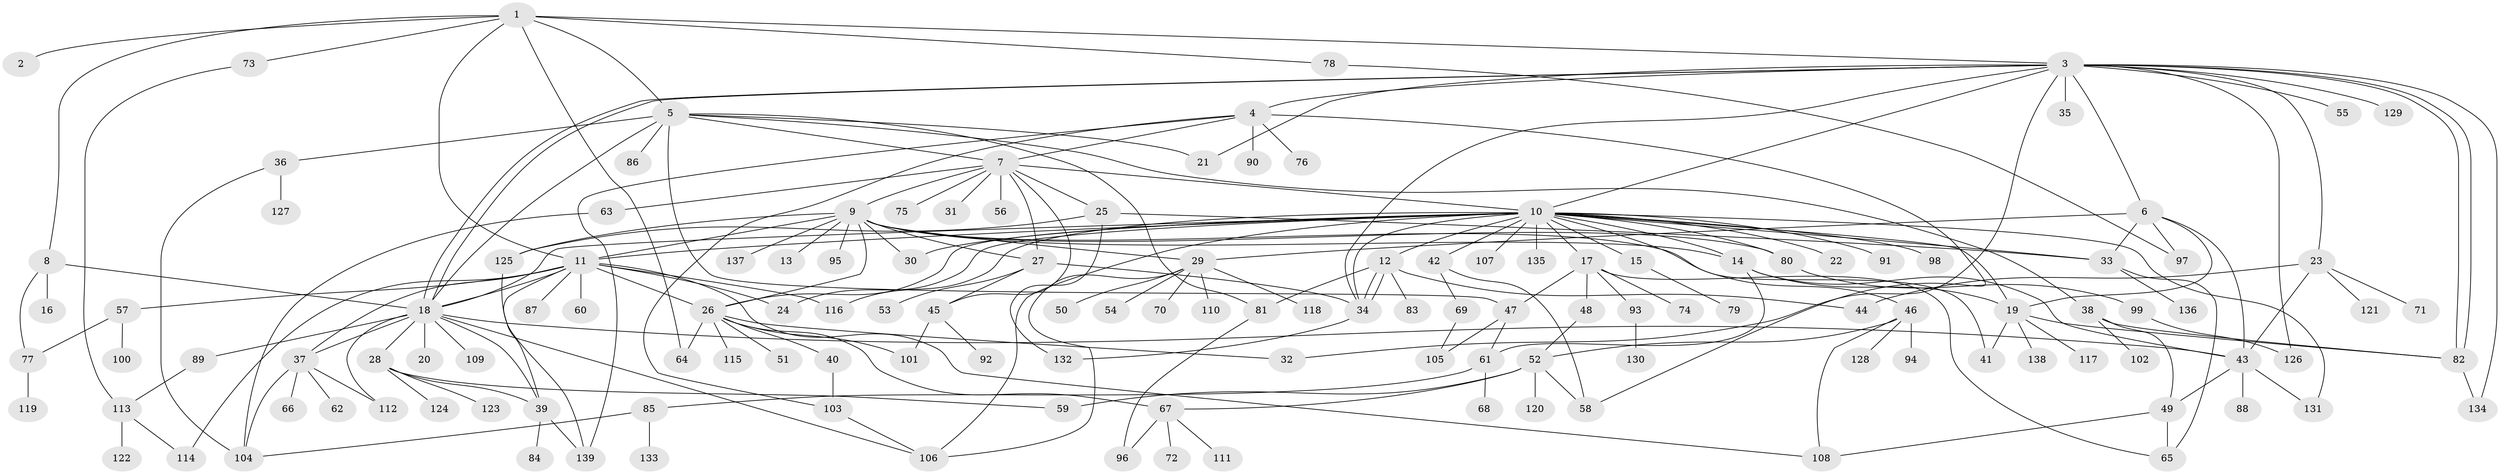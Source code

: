 // coarse degree distribution, {7: 0.02040816326530612, 15: 0.01020408163265306, 5: 0.08163265306122448, 8: 0.02040816326530612, 6: 0.030612244897959183, 10: 0.01020408163265306, 3: 0.10204081632653061, 11: 0.01020408163265306, 24: 0.01020408163265306, 13: 0.02040816326530612, 4: 0.12244897959183673, 1: 0.336734693877551, 2: 0.21428571428571427, 9: 0.01020408163265306}
// Generated by graph-tools (version 1.1) at 2025/50/03/04/25 22:50:12]
// undirected, 139 vertices, 214 edges
graph export_dot {
  node [color=gray90,style=filled];
  1;
  2;
  3;
  4;
  5;
  6;
  7;
  8;
  9;
  10;
  11;
  12;
  13;
  14;
  15;
  16;
  17;
  18;
  19;
  20;
  21;
  22;
  23;
  24;
  25;
  26;
  27;
  28;
  29;
  30;
  31;
  32;
  33;
  34;
  35;
  36;
  37;
  38;
  39;
  40;
  41;
  42;
  43;
  44;
  45;
  46;
  47;
  48;
  49;
  50;
  51;
  52;
  53;
  54;
  55;
  56;
  57;
  58;
  59;
  60;
  61;
  62;
  63;
  64;
  65;
  66;
  67;
  68;
  69;
  70;
  71;
  72;
  73;
  74;
  75;
  76;
  77;
  78;
  79;
  80;
  81;
  82;
  83;
  84;
  85;
  86;
  87;
  88;
  89;
  90;
  91;
  92;
  93;
  94;
  95;
  96;
  97;
  98;
  99;
  100;
  101;
  102;
  103;
  104;
  105;
  106;
  107;
  108;
  109;
  110;
  111;
  112;
  113;
  114;
  115;
  116;
  117;
  118;
  119;
  120;
  121;
  122;
  123;
  124;
  125;
  126;
  127;
  128;
  129;
  130;
  131;
  132;
  133;
  134;
  135;
  136;
  137;
  138;
  139;
  1 -- 2;
  1 -- 3;
  1 -- 5;
  1 -- 8;
  1 -- 11;
  1 -- 64;
  1 -- 73;
  1 -- 78;
  3 -- 4;
  3 -- 6;
  3 -- 10;
  3 -- 18;
  3 -- 18;
  3 -- 21;
  3 -- 23;
  3 -- 32;
  3 -- 34;
  3 -- 35;
  3 -- 55;
  3 -- 82;
  3 -- 82;
  3 -- 126;
  3 -- 129;
  3 -- 134;
  4 -- 7;
  4 -- 58;
  4 -- 76;
  4 -- 90;
  4 -- 103;
  4 -- 139;
  5 -- 7;
  5 -- 18;
  5 -- 21;
  5 -- 36;
  5 -- 38;
  5 -- 47;
  5 -- 81;
  5 -- 86;
  6 -- 19;
  6 -- 29;
  6 -- 33;
  6 -- 43;
  6 -- 97;
  7 -- 9;
  7 -- 10;
  7 -- 25;
  7 -- 27;
  7 -- 31;
  7 -- 45;
  7 -- 56;
  7 -- 63;
  7 -- 75;
  8 -- 16;
  8 -- 18;
  8 -- 77;
  9 -- 11;
  9 -- 13;
  9 -- 14;
  9 -- 26;
  9 -- 27;
  9 -- 29;
  9 -- 30;
  9 -- 41;
  9 -- 80;
  9 -- 95;
  9 -- 125;
  9 -- 137;
  10 -- 11;
  10 -- 12;
  10 -- 14;
  10 -- 15;
  10 -- 17;
  10 -- 18;
  10 -- 19;
  10 -- 22;
  10 -- 24;
  10 -- 26;
  10 -- 30;
  10 -- 33;
  10 -- 34;
  10 -- 42;
  10 -- 46;
  10 -- 80;
  10 -- 91;
  10 -- 98;
  10 -- 106;
  10 -- 107;
  10 -- 116;
  10 -- 131;
  10 -- 135;
  11 -- 18;
  11 -- 24;
  11 -- 26;
  11 -- 37;
  11 -- 39;
  11 -- 57;
  11 -- 60;
  11 -- 87;
  11 -- 108;
  11 -- 114;
  11 -- 116;
  12 -- 34;
  12 -- 34;
  12 -- 44;
  12 -- 81;
  12 -- 83;
  14 -- 19;
  14 -- 43;
  14 -- 61;
  15 -- 79;
  17 -- 47;
  17 -- 48;
  17 -- 65;
  17 -- 74;
  17 -- 93;
  18 -- 20;
  18 -- 28;
  18 -- 37;
  18 -- 39;
  18 -- 43;
  18 -- 89;
  18 -- 106;
  18 -- 109;
  18 -- 112;
  19 -- 41;
  19 -- 82;
  19 -- 117;
  19 -- 138;
  23 -- 43;
  23 -- 44;
  23 -- 71;
  23 -- 121;
  25 -- 33;
  25 -- 125;
  25 -- 132;
  26 -- 32;
  26 -- 40;
  26 -- 51;
  26 -- 64;
  26 -- 67;
  26 -- 101;
  26 -- 115;
  27 -- 34;
  27 -- 45;
  27 -- 53;
  28 -- 39;
  28 -- 59;
  28 -- 123;
  28 -- 124;
  29 -- 50;
  29 -- 54;
  29 -- 70;
  29 -- 106;
  29 -- 110;
  29 -- 118;
  33 -- 65;
  33 -- 136;
  34 -- 132;
  36 -- 104;
  36 -- 127;
  37 -- 62;
  37 -- 66;
  37 -- 104;
  37 -- 112;
  38 -- 49;
  38 -- 82;
  38 -- 102;
  39 -- 84;
  39 -- 139;
  40 -- 103;
  42 -- 58;
  42 -- 69;
  43 -- 49;
  43 -- 88;
  43 -- 131;
  45 -- 92;
  45 -- 101;
  46 -- 52;
  46 -- 94;
  46 -- 108;
  46 -- 128;
  47 -- 61;
  47 -- 105;
  48 -- 52;
  49 -- 65;
  49 -- 108;
  52 -- 58;
  52 -- 59;
  52 -- 67;
  52 -- 120;
  57 -- 77;
  57 -- 100;
  61 -- 68;
  61 -- 85;
  63 -- 104;
  67 -- 72;
  67 -- 96;
  67 -- 111;
  69 -- 105;
  73 -- 113;
  77 -- 119;
  78 -- 97;
  80 -- 99;
  81 -- 96;
  82 -- 134;
  85 -- 104;
  85 -- 133;
  89 -- 113;
  93 -- 130;
  99 -- 126;
  103 -- 106;
  113 -- 114;
  113 -- 122;
  125 -- 139;
}
